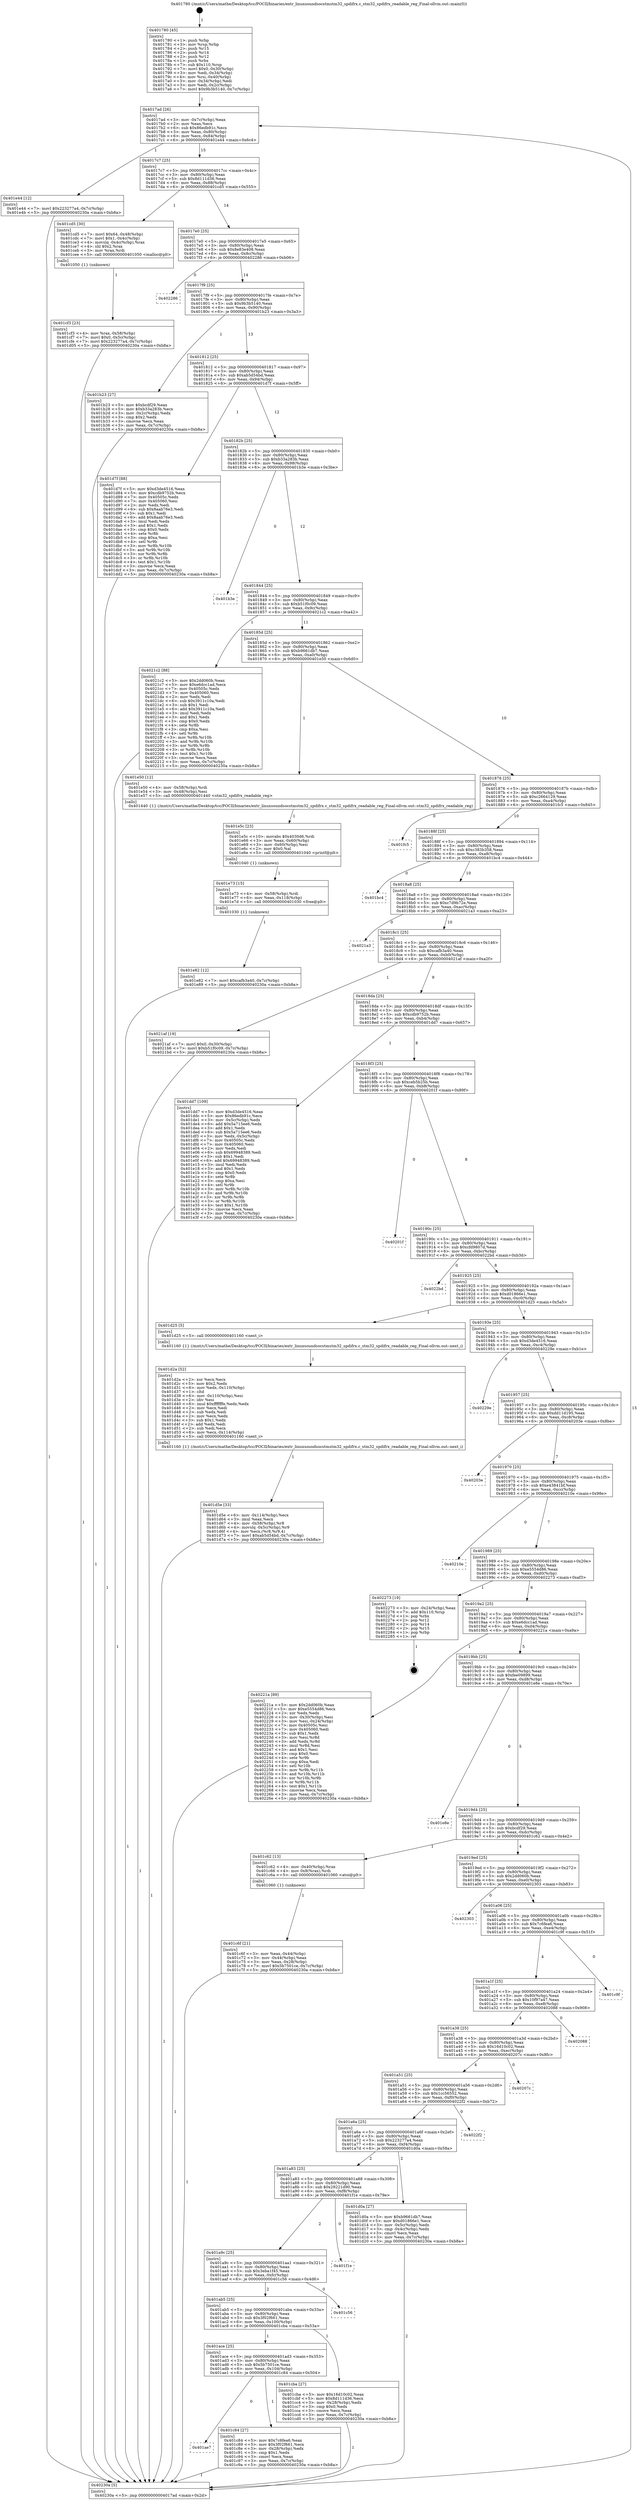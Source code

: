 digraph "0x401780" {
  label = "0x401780 (/mnt/c/Users/mathe/Desktop/tcc/POCII/binaries/extr_linuxsoundsocstmstm32_spdifrx.c_stm32_spdifrx_readable_reg_Final-ollvm.out::main(0))"
  labelloc = "t"
  node[shape=record]

  Entry [label="",width=0.3,height=0.3,shape=circle,fillcolor=black,style=filled]
  "0x4017ad" [label="{
     0x4017ad [26]\l
     | [instrs]\l
     &nbsp;&nbsp;0x4017ad \<+3\>: mov -0x7c(%rbp),%eax\l
     &nbsp;&nbsp;0x4017b0 \<+2\>: mov %eax,%ecx\l
     &nbsp;&nbsp;0x4017b2 \<+6\>: sub $0x86edb91c,%ecx\l
     &nbsp;&nbsp;0x4017b8 \<+3\>: mov %eax,-0x80(%rbp)\l
     &nbsp;&nbsp;0x4017bb \<+6\>: mov %ecx,-0x84(%rbp)\l
     &nbsp;&nbsp;0x4017c1 \<+6\>: je 0000000000401e44 \<main+0x6c4\>\l
  }"]
  "0x401e44" [label="{
     0x401e44 [12]\l
     | [instrs]\l
     &nbsp;&nbsp;0x401e44 \<+7\>: movl $0x223277a4,-0x7c(%rbp)\l
     &nbsp;&nbsp;0x401e4b \<+5\>: jmp 000000000040230a \<main+0xb8a\>\l
  }"]
  "0x4017c7" [label="{
     0x4017c7 [25]\l
     | [instrs]\l
     &nbsp;&nbsp;0x4017c7 \<+5\>: jmp 00000000004017cc \<main+0x4c\>\l
     &nbsp;&nbsp;0x4017cc \<+3\>: mov -0x80(%rbp),%eax\l
     &nbsp;&nbsp;0x4017cf \<+5\>: sub $0x8d111d36,%eax\l
     &nbsp;&nbsp;0x4017d4 \<+6\>: mov %eax,-0x88(%rbp)\l
     &nbsp;&nbsp;0x4017da \<+6\>: je 0000000000401cd5 \<main+0x555\>\l
  }"]
  Exit [label="",width=0.3,height=0.3,shape=circle,fillcolor=black,style=filled,peripheries=2]
  "0x401cd5" [label="{
     0x401cd5 [30]\l
     | [instrs]\l
     &nbsp;&nbsp;0x401cd5 \<+7\>: movl $0x64,-0x48(%rbp)\l
     &nbsp;&nbsp;0x401cdc \<+7\>: movl $0x1,-0x4c(%rbp)\l
     &nbsp;&nbsp;0x401ce3 \<+4\>: movslq -0x4c(%rbp),%rax\l
     &nbsp;&nbsp;0x401ce7 \<+4\>: shl $0x2,%rax\l
     &nbsp;&nbsp;0x401ceb \<+3\>: mov %rax,%rdi\l
     &nbsp;&nbsp;0x401cee \<+5\>: call 0000000000401050 \<malloc@plt\>\l
     | [calls]\l
     &nbsp;&nbsp;0x401050 \{1\} (unknown)\l
  }"]
  "0x4017e0" [label="{
     0x4017e0 [25]\l
     | [instrs]\l
     &nbsp;&nbsp;0x4017e0 \<+5\>: jmp 00000000004017e5 \<main+0x65\>\l
     &nbsp;&nbsp;0x4017e5 \<+3\>: mov -0x80(%rbp),%eax\l
     &nbsp;&nbsp;0x4017e8 \<+5\>: sub $0x8e83e408,%eax\l
     &nbsp;&nbsp;0x4017ed \<+6\>: mov %eax,-0x8c(%rbp)\l
     &nbsp;&nbsp;0x4017f3 \<+6\>: je 0000000000402286 \<main+0xb06\>\l
  }"]
  "0x401e82" [label="{
     0x401e82 [12]\l
     | [instrs]\l
     &nbsp;&nbsp;0x401e82 \<+7\>: movl $0xcafb3a40,-0x7c(%rbp)\l
     &nbsp;&nbsp;0x401e89 \<+5\>: jmp 000000000040230a \<main+0xb8a\>\l
  }"]
  "0x402286" [label="{
     0x402286\l
  }", style=dashed]
  "0x4017f9" [label="{
     0x4017f9 [25]\l
     | [instrs]\l
     &nbsp;&nbsp;0x4017f9 \<+5\>: jmp 00000000004017fe \<main+0x7e\>\l
     &nbsp;&nbsp;0x4017fe \<+3\>: mov -0x80(%rbp),%eax\l
     &nbsp;&nbsp;0x401801 \<+5\>: sub $0x9b3b5140,%eax\l
     &nbsp;&nbsp;0x401806 \<+6\>: mov %eax,-0x90(%rbp)\l
     &nbsp;&nbsp;0x40180c \<+6\>: je 0000000000401b23 \<main+0x3a3\>\l
  }"]
  "0x401e73" [label="{
     0x401e73 [15]\l
     | [instrs]\l
     &nbsp;&nbsp;0x401e73 \<+4\>: mov -0x58(%rbp),%rdi\l
     &nbsp;&nbsp;0x401e77 \<+6\>: mov %eax,-0x118(%rbp)\l
     &nbsp;&nbsp;0x401e7d \<+5\>: call 0000000000401030 \<free@plt\>\l
     | [calls]\l
     &nbsp;&nbsp;0x401030 \{1\} (unknown)\l
  }"]
  "0x401b23" [label="{
     0x401b23 [27]\l
     | [instrs]\l
     &nbsp;&nbsp;0x401b23 \<+5\>: mov $0xbcdf29,%eax\l
     &nbsp;&nbsp;0x401b28 \<+5\>: mov $0xb33a283b,%ecx\l
     &nbsp;&nbsp;0x401b2d \<+3\>: mov -0x2c(%rbp),%edx\l
     &nbsp;&nbsp;0x401b30 \<+3\>: cmp $0x2,%edx\l
     &nbsp;&nbsp;0x401b33 \<+3\>: cmovne %ecx,%eax\l
     &nbsp;&nbsp;0x401b36 \<+3\>: mov %eax,-0x7c(%rbp)\l
     &nbsp;&nbsp;0x401b39 \<+5\>: jmp 000000000040230a \<main+0xb8a\>\l
  }"]
  "0x401812" [label="{
     0x401812 [25]\l
     | [instrs]\l
     &nbsp;&nbsp;0x401812 \<+5\>: jmp 0000000000401817 \<main+0x97\>\l
     &nbsp;&nbsp;0x401817 \<+3\>: mov -0x80(%rbp),%eax\l
     &nbsp;&nbsp;0x40181a \<+5\>: sub $0xab5d54bd,%eax\l
     &nbsp;&nbsp;0x40181f \<+6\>: mov %eax,-0x94(%rbp)\l
     &nbsp;&nbsp;0x401825 \<+6\>: je 0000000000401d7f \<main+0x5ff\>\l
  }"]
  "0x40230a" [label="{
     0x40230a [5]\l
     | [instrs]\l
     &nbsp;&nbsp;0x40230a \<+5\>: jmp 00000000004017ad \<main+0x2d\>\l
  }"]
  "0x401780" [label="{
     0x401780 [45]\l
     | [instrs]\l
     &nbsp;&nbsp;0x401780 \<+1\>: push %rbp\l
     &nbsp;&nbsp;0x401781 \<+3\>: mov %rsp,%rbp\l
     &nbsp;&nbsp;0x401784 \<+2\>: push %r15\l
     &nbsp;&nbsp;0x401786 \<+2\>: push %r14\l
     &nbsp;&nbsp;0x401788 \<+2\>: push %r12\l
     &nbsp;&nbsp;0x40178a \<+1\>: push %rbx\l
     &nbsp;&nbsp;0x40178b \<+7\>: sub $0x110,%rsp\l
     &nbsp;&nbsp;0x401792 \<+7\>: movl $0x0,-0x30(%rbp)\l
     &nbsp;&nbsp;0x401799 \<+3\>: mov %edi,-0x34(%rbp)\l
     &nbsp;&nbsp;0x40179c \<+4\>: mov %rsi,-0x40(%rbp)\l
     &nbsp;&nbsp;0x4017a0 \<+3\>: mov -0x34(%rbp),%edi\l
     &nbsp;&nbsp;0x4017a3 \<+3\>: mov %edi,-0x2c(%rbp)\l
     &nbsp;&nbsp;0x4017a6 \<+7\>: movl $0x9b3b5140,-0x7c(%rbp)\l
  }"]
  "0x401e5c" [label="{
     0x401e5c [23]\l
     | [instrs]\l
     &nbsp;&nbsp;0x401e5c \<+10\>: movabs $0x4030d6,%rdi\l
     &nbsp;&nbsp;0x401e66 \<+3\>: mov %eax,-0x60(%rbp)\l
     &nbsp;&nbsp;0x401e69 \<+3\>: mov -0x60(%rbp),%esi\l
     &nbsp;&nbsp;0x401e6c \<+2\>: mov $0x0,%al\l
     &nbsp;&nbsp;0x401e6e \<+5\>: call 0000000000401040 \<printf@plt\>\l
     | [calls]\l
     &nbsp;&nbsp;0x401040 \{1\} (unknown)\l
  }"]
  "0x401d7f" [label="{
     0x401d7f [88]\l
     | [instrs]\l
     &nbsp;&nbsp;0x401d7f \<+5\>: mov $0xd3de4516,%eax\l
     &nbsp;&nbsp;0x401d84 \<+5\>: mov $0xcdb9752b,%ecx\l
     &nbsp;&nbsp;0x401d89 \<+7\>: mov 0x40505c,%edx\l
     &nbsp;&nbsp;0x401d90 \<+7\>: mov 0x405060,%esi\l
     &nbsp;&nbsp;0x401d97 \<+2\>: mov %edx,%edi\l
     &nbsp;&nbsp;0x401d99 \<+6\>: sub $0x8aab76e3,%edi\l
     &nbsp;&nbsp;0x401d9f \<+3\>: sub $0x1,%edi\l
     &nbsp;&nbsp;0x401da2 \<+6\>: add $0x8aab76e3,%edi\l
     &nbsp;&nbsp;0x401da8 \<+3\>: imul %edi,%edx\l
     &nbsp;&nbsp;0x401dab \<+3\>: and $0x1,%edx\l
     &nbsp;&nbsp;0x401dae \<+3\>: cmp $0x0,%edx\l
     &nbsp;&nbsp;0x401db1 \<+4\>: sete %r8b\l
     &nbsp;&nbsp;0x401db5 \<+3\>: cmp $0xa,%esi\l
     &nbsp;&nbsp;0x401db8 \<+4\>: setl %r9b\l
     &nbsp;&nbsp;0x401dbc \<+3\>: mov %r8b,%r10b\l
     &nbsp;&nbsp;0x401dbf \<+3\>: and %r9b,%r10b\l
     &nbsp;&nbsp;0x401dc2 \<+3\>: xor %r9b,%r8b\l
     &nbsp;&nbsp;0x401dc5 \<+3\>: or %r8b,%r10b\l
     &nbsp;&nbsp;0x401dc8 \<+4\>: test $0x1,%r10b\l
     &nbsp;&nbsp;0x401dcc \<+3\>: cmovne %ecx,%eax\l
     &nbsp;&nbsp;0x401dcf \<+3\>: mov %eax,-0x7c(%rbp)\l
     &nbsp;&nbsp;0x401dd2 \<+5\>: jmp 000000000040230a \<main+0xb8a\>\l
  }"]
  "0x40182b" [label="{
     0x40182b [25]\l
     | [instrs]\l
     &nbsp;&nbsp;0x40182b \<+5\>: jmp 0000000000401830 \<main+0xb0\>\l
     &nbsp;&nbsp;0x401830 \<+3\>: mov -0x80(%rbp),%eax\l
     &nbsp;&nbsp;0x401833 \<+5\>: sub $0xb33a283b,%eax\l
     &nbsp;&nbsp;0x401838 \<+6\>: mov %eax,-0x98(%rbp)\l
     &nbsp;&nbsp;0x40183e \<+6\>: je 0000000000401b3e \<main+0x3be\>\l
  }"]
  "0x401d5e" [label="{
     0x401d5e [33]\l
     | [instrs]\l
     &nbsp;&nbsp;0x401d5e \<+6\>: mov -0x114(%rbp),%ecx\l
     &nbsp;&nbsp;0x401d64 \<+3\>: imul %eax,%ecx\l
     &nbsp;&nbsp;0x401d67 \<+4\>: mov -0x58(%rbp),%r8\l
     &nbsp;&nbsp;0x401d6b \<+4\>: movslq -0x5c(%rbp),%r9\l
     &nbsp;&nbsp;0x401d6f \<+4\>: mov %ecx,(%r8,%r9,4)\l
     &nbsp;&nbsp;0x401d73 \<+7\>: movl $0xab5d54bd,-0x7c(%rbp)\l
     &nbsp;&nbsp;0x401d7a \<+5\>: jmp 000000000040230a \<main+0xb8a\>\l
  }"]
  "0x401b3e" [label="{
     0x401b3e\l
  }", style=dashed]
  "0x401844" [label="{
     0x401844 [25]\l
     | [instrs]\l
     &nbsp;&nbsp;0x401844 \<+5\>: jmp 0000000000401849 \<main+0xc9\>\l
     &nbsp;&nbsp;0x401849 \<+3\>: mov -0x80(%rbp),%eax\l
     &nbsp;&nbsp;0x40184c \<+5\>: sub $0xb51f0c09,%eax\l
     &nbsp;&nbsp;0x401851 \<+6\>: mov %eax,-0x9c(%rbp)\l
     &nbsp;&nbsp;0x401857 \<+6\>: je 00000000004021c2 \<main+0xa42\>\l
  }"]
  "0x401d2a" [label="{
     0x401d2a [52]\l
     | [instrs]\l
     &nbsp;&nbsp;0x401d2a \<+2\>: xor %ecx,%ecx\l
     &nbsp;&nbsp;0x401d2c \<+5\>: mov $0x2,%edx\l
     &nbsp;&nbsp;0x401d31 \<+6\>: mov %edx,-0x110(%rbp)\l
     &nbsp;&nbsp;0x401d37 \<+1\>: cltd\l
     &nbsp;&nbsp;0x401d38 \<+6\>: mov -0x110(%rbp),%esi\l
     &nbsp;&nbsp;0x401d3e \<+2\>: idiv %esi\l
     &nbsp;&nbsp;0x401d40 \<+6\>: imul $0xfffffffe,%edx,%edx\l
     &nbsp;&nbsp;0x401d46 \<+2\>: mov %ecx,%edi\l
     &nbsp;&nbsp;0x401d48 \<+2\>: sub %edx,%edi\l
     &nbsp;&nbsp;0x401d4a \<+2\>: mov %ecx,%edx\l
     &nbsp;&nbsp;0x401d4c \<+3\>: sub $0x1,%edx\l
     &nbsp;&nbsp;0x401d4f \<+2\>: add %edx,%edi\l
     &nbsp;&nbsp;0x401d51 \<+2\>: sub %edi,%ecx\l
     &nbsp;&nbsp;0x401d53 \<+6\>: mov %ecx,-0x114(%rbp)\l
     &nbsp;&nbsp;0x401d59 \<+5\>: call 0000000000401160 \<next_i\>\l
     | [calls]\l
     &nbsp;&nbsp;0x401160 \{1\} (/mnt/c/Users/mathe/Desktop/tcc/POCII/binaries/extr_linuxsoundsocstmstm32_spdifrx.c_stm32_spdifrx_readable_reg_Final-ollvm.out::next_i)\l
  }"]
  "0x4021c2" [label="{
     0x4021c2 [88]\l
     | [instrs]\l
     &nbsp;&nbsp;0x4021c2 \<+5\>: mov $0x2dd060b,%eax\l
     &nbsp;&nbsp;0x4021c7 \<+5\>: mov $0xe6dcc1ad,%ecx\l
     &nbsp;&nbsp;0x4021cc \<+7\>: mov 0x40505c,%edx\l
     &nbsp;&nbsp;0x4021d3 \<+7\>: mov 0x405060,%esi\l
     &nbsp;&nbsp;0x4021da \<+2\>: mov %edx,%edi\l
     &nbsp;&nbsp;0x4021dc \<+6\>: sub $0x3911c10a,%edi\l
     &nbsp;&nbsp;0x4021e2 \<+3\>: sub $0x1,%edi\l
     &nbsp;&nbsp;0x4021e5 \<+6\>: add $0x3911c10a,%edi\l
     &nbsp;&nbsp;0x4021eb \<+3\>: imul %edi,%edx\l
     &nbsp;&nbsp;0x4021ee \<+3\>: and $0x1,%edx\l
     &nbsp;&nbsp;0x4021f1 \<+3\>: cmp $0x0,%edx\l
     &nbsp;&nbsp;0x4021f4 \<+4\>: sete %r8b\l
     &nbsp;&nbsp;0x4021f8 \<+3\>: cmp $0xa,%esi\l
     &nbsp;&nbsp;0x4021fb \<+4\>: setl %r9b\l
     &nbsp;&nbsp;0x4021ff \<+3\>: mov %r8b,%r10b\l
     &nbsp;&nbsp;0x402202 \<+3\>: and %r9b,%r10b\l
     &nbsp;&nbsp;0x402205 \<+3\>: xor %r9b,%r8b\l
     &nbsp;&nbsp;0x402208 \<+3\>: or %r8b,%r10b\l
     &nbsp;&nbsp;0x40220b \<+4\>: test $0x1,%r10b\l
     &nbsp;&nbsp;0x40220f \<+3\>: cmovne %ecx,%eax\l
     &nbsp;&nbsp;0x402212 \<+3\>: mov %eax,-0x7c(%rbp)\l
     &nbsp;&nbsp;0x402215 \<+5\>: jmp 000000000040230a \<main+0xb8a\>\l
  }"]
  "0x40185d" [label="{
     0x40185d [25]\l
     | [instrs]\l
     &nbsp;&nbsp;0x40185d \<+5\>: jmp 0000000000401862 \<main+0xe2\>\l
     &nbsp;&nbsp;0x401862 \<+3\>: mov -0x80(%rbp),%eax\l
     &nbsp;&nbsp;0x401865 \<+5\>: sub $0xb9661db7,%eax\l
     &nbsp;&nbsp;0x40186a \<+6\>: mov %eax,-0xa0(%rbp)\l
     &nbsp;&nbsp;0x401870 \<+6\>: je 0000000000401e50 \<main+0x6d0\>\l
  }"]
  "0x401cf3" [label="{
     0x401cf3 [23]\l
     | [instrs]\l
     &nbsp;&nbsp;0x401cf3 \<+4\>: mov %rax,-0x58(%rbp)\l
     &nbsp;&nbsp;0x401cf7 \<+7\>: movl $0x0,-0x5c(%rbp)\l
     &nbsp;&nbsp;0x401cfe \<+7\>: movl $0x223277a4,-0x7c(%rbp)\l
     &nbsp;&nbsp;0x401d05 \<+5\>: jmp 000000000040230a \<main+0xb8a\>\l
  }"]
  "0x401e50" [label="{
     0x401e50 [12]\l
     | [instrs]\l
     &nbsp;&nbsp;0x401e50 \<+4\>: mov -0x58(%rbp),%rdi\l
     &nbsp;&nbsp;0x401e54 \<+3\>: mov -0x48(%rbp),%esi\l
     &nbsp;&nbsp;0x401e57 \<+5\>: call 0000000000401440 \<stm32_spdifrx_readable_reg\>\l
     | [calls]\l
     &nbsp;&nbsp;0x401440 \{1\} (/mnt/c/Users/mathe/Desktop/tcc/POCII/binaries/extr_linuxsoundsocstmstm32_spdifrx.c_stm32_spdifrx_readable_reg_Final-ollvm.out::stm32_spdifrx_readable_reg)\l
  }"]
  "0x401876" [label="{
     0x401876 [25]\l
     | [instrs]\l
     &nbsp;&nbsp;0x401876 \<+5\>: jmp 000000000040187b \<main+0xfb\>\l
     &nbsp;&nbsp;0x40187b \<+3\>: mov -0x80(%rbp),%eax\l
     &nbsp;&nbsp;0x40187e \<+5\>: sub $0xc2664129,%eax\l
     &nbsp;&nbsp;0x401883 \<+6\>: mov %eax,-0xa4(%rbp)\l
     &nbsp;&nbsp;0x401889 \<+6\>: je 0000000000401fc5 \<main+0x845\>\l
  }"]
  "0x401ae7" [label="{
     0x401ae7\l
  }", style=dashed]
  "0x401fc5" [label="{
     0x401fc5\l
  }", style=dashed]
  "0x40188f" [label="{
     0x40188f [25]\l
     | [instrs]\l
     &nbsp;&nbsp;0x40188f \<+5\>: jmp 0000000000401894 \<main+0x114\>\l
     &nbsp;&nbsp;0x401894 \<+3\>: mov -0x80(%rbp),%eax\l
     &nbsp;&nbsp;0x401897 \<+5\>: sub $0xc383b358,%eax\l
     &nbsp;&nbsp;0x40189c \<+6\>: mov %eax,-0xa8(%rbp)\l
     &nbsp;&nbsp;0x4018a2 \<+6\>: je 0000000000401bc4 \<main+0x444\>\l
  }"]
  "0x401c84" [label="{
     0x401c84 [27]\l
     | [instrs]\l
     &nbsp;&nbsp;0x401c84 \<+5\>: mov $0x7c6fea6,%eax\l
     &nbsp;&nbsp;0x401c89 \<+5\>: mov $0x3f02f661,%ecx\l
     &nbsp;&nbsp;0x401c8e \<+3\>: mov -0x28(%rbp),%edx\l
     &nbsp;&nbsp;0x401c91 \<+3\>: cmp $0x1,%edx\l
     &nbsp;&nbsp;0x401c94 \<+3\>: cmovl %ecx,%eax\l
     &nbsp;&nbsp;0x401c97 \<+3\>: mov %eax,-0x7c(%rbp)\l
     &nbsp;&nbsp;0x401c9a \<+5\>: jmp 000000000040230a \<main+0xb8a\>\l
  }"]
  "0x401bc4" [label="{
     0x401bc4\l
  }", style=dashed]
  "0x4018a8" [label="{
     0x4018a8 [25]\l
     | [instrs]\l
     &nbsp;&nbsp;0x4018a8 \<+5\>: jmp 00000000004018ad \<main+0x12d\>\l
     &nbsp;&nbsp;0x4018ad \<+3\>: mov -0x80(%rbp),%eax\l
     &nbsp;&nbsp;0x4018b0 \<+5\>: sub $0xc7d9b72e,%eax\l
     &nbsp;&nbsp;0x4018b5 \<+6\>: mov %eax,-0xac(%rbp)\l
     &nbsp;&nbsp;0x4018bb \<+6\>: je 00000000004021a3 \<main+0xa23\>\l
  }"]
  "0x401ace" [label="{
     0x401ace [25]\l
     | [instrs]\l
     &nbsp;&nbsp;0x401ace \<+5\>: jmp 0000000000401ad3 \<main+0x353\>\l
     &nbsp;&nbsp;0x401ad3 \<+3\>: mov -0x80(%rbp),%eax\l
     &nbsp;&nbsp;0x401ad6 \<+5\>: sub $0x5b7501ce,%eax\l
     &nbsp;&nbsp;0x401adb \<+6\>: mov %eax,-0x104(%rbp)\l
     &nbsp;&nbsp;0x401ae1 \<+6\>: je 0000000000401c84 \<main+0x504\>\l
  }"]
  "0x4021a3" [label="{
     0x4021a3\l
  }", style=dashed]
  "0x4018c1" [label="{
     0x4018c1 [25]\l
     | [instrs]\l
     &nbsp;&nbsp;0x4018c1 \<+5\>: jmp 00000000004018c6 \<main+0x146\>\l
     &nbsp;&nbsp;0x4018c6 \<+3\>: mov -0x80(%rbp),%eax\l
     &nbsp;&nbsp;0x4018c9 \<+5\>: sub $0xcafb3a40,%eax\l
     &nbsp;&nbsp;0x4018ce \<+6\>: mov %eax,-0xb0(%rbp)\l
     &nbsp;&nbsp;0x4018d4 \<+6\>: je 00000000004021af \<main+0xa2f\>\l
  }"]
  "0x401cba" [label="{
     0x401cba [27]\l
     | [instrs]\l
     &nbsp;&nbsp;0x401cba \<+5\>: mov $0x16d10c02,%eax\l
     &nbsp;&nbsp;0x401cbf \<+5\>: mov $0x8d111d36,%ecx\l
     &nbsp;&nbsp;0x401cc4 \<+3\>: mov -0x28(%rbp),%edx\l
     &nbsp;&nbsp;0x401cc7 \<+3\>: cmp $0x0,%edx\l
     &nbsp;&nbsp;0x401cca \<+3\>: cmove %ecx,%eax\l
     &nbsp;&nbsp;0x401ccd \<+3\>: mov %eax,-0x7c(%rbp)\l
     &nbsp;&nbsp;0x401cd0 \<+5\>: jmp 000000000040230a \<main+0xb8a\>\l
  }"]
  "0x4021af" [label="{
     0x4021af [19]\l
     | [instrs]\l
     &nbsp;&nbsp;0x4021af \<+7\>: movl $0x0,-0x30(%rbp)\l
     &nbsp;&nbsp;0x4021b6 \<+7\>: movl $0xb51f0c09,-0x7c(%rbp)\l
     &nbsp;&nbsp;0x4021bd \<+5\>: jmp 000000000040230a \<main+0xb8a\>\l
  }"]
  "0x4018da" [label="{
     0x4018da [25]\l
     | [instrs]\l
     &nbsp;&nbsp;0x4018da \<+5\>: jmp 00000000004018df \<main+0x15f\>\l
     &nbsp;&nbsp;0x4018df \<+3\>: mov -0x80(%rbp),%eax\l
     &nbsp;&nbsp;0x4018e2 \<+5\>: sub $0xcdb9752b,%eax\l
     &nbsp;&nbsp;0x4018e7 \<+6\>: mov %eax,-0xb4(%rbp)\l
     &nbsp;&nbsp;0x4018ed \<+6\>: je 0000000000401dd7 \<main+0x657\>\l
  }"]
  "0x401ab5" [label="{
     0x401ab5 [25]\l
     | [instrs]\l
     &nbsp;&nbsp;0x401ab5 \<+5\>: jmp 0000000000401aba \<main+0x33a\>\l
     &nbsp;&nbsp;0x401aba \<+3\>: mov -0x80(%rbp),%eax\l
     &nbsp;&nbsp;0x401abd \<+5\>: sub $0x3f02f661,%eax\l
     &nbsp;&nbsp;0x401ac2 \<+6\>: mov %eax,-0x100(%rbp)\l
     &nbsp;&nbsp;0x401ac8 \<+6\>: je 0000000000401cba \<main+0x53a\>\l
  }"]
  "0x401dd7" [label="{
     0x401dd7 [109]\l
     | [instrs]\l
     &nbsp;&nbsp;0x401dd7 \<+5\>: mov $0xd3de4516,%eax\l
     &nbsp;&nbsp;0x401ddc \<+5\>: mov $0x86edb91c,%ecx\l
     &nbsp;&nbsp;0x401de1 \<+3\>: mov -0x5c(%rbp),%edx\l
     &nbsp;&nbsp;0x401de4 \<+6\>: add $0x5a715ee6,%edx\l
     &nbsp;&nbsp;0x401dea \<+3\>: add $0x1,%edx\l
     &nbsp;&nbsp;0x401ded \<+6\>: sub $0x5a715ee6,%edx\l
     &nbsp;&nbsp;0x401df3 \<+3\>: mov %edx,-0x5c(%rbp)\l
     &nbsp;&nbsp;0x401df6 \<+7\>: mov 0x40505c,%edx\l
     &nbsp;&nbsp;0x401dfd \<+7\>: mov 0x405060,%esi\l
     &nbsp;&nbsp;0x401e04 \<+2\>: mov %edx,%edi\l
     &nbsp;&nbsp;0x401e06 \<+6\>: sub $0x69948389,%edi\l
     &nbsp;&nbsp;0x401e0c \<+3\>: sub $0x1,%edi\l
     &nbsp;&nbsp;0x401e0f \<+6\>: add $0x69948389,%edi\l
     &nbsp;&nbsp;0x401e15 \<+3\>: imul %edi,%edx\l
     &nbsp;&nbsp;0x401e18 \<+3\>: and $0x1,%edx\l
     &nbsp;&nbsp;0x401e1b \<+3\>: cmp $0x0,%edx\l
     &nbsp;&nbsp;0x401e1e \<+4\>: sete %r8b\l
     &nbsp;&nbsp;0x401e22 \<+3\>: cmp $0xa,%esi\l
     &nbsp;&nbsp;0x401e25 \<+4\>: setl %r9b\l
     &nbsp;&nbsp;0x401e29 \<+3\>: mov %r8b,%r10b\l
     &nbsp;&nbsp;0x401e2c \<+3\>: and %r9b,%r10b\l
     &nbsp;&nbsp;0x401e2f \<+3\>: xor %r9b,%r8b\l
     &nbsp;&nbsp;0x401e32 \<+3\>: or %r8b,%r10b\l
     &nbsp;&nbsp;0x401e35 \<+4\>: test $0x1,%r10b\l
     &nbsp;&nbsp;0x401e39 \<+3\>: cmovne %ecx,%eax\l
     &nbsp;&nbsp;0x401e3c \<+3\>: mov %eax,-0x7c(%rbp)\l
     &nbsp;&nbsp;0x401e3f \<+5\>: jmp 000000000040230a \<main+0xb8a\>\l
  }"]
  "0x4018f3" [label="{
     0x4018f3 [25]\l
     | [instrs]\l
     &nbsp;&nbsp;0x4018f3 \<+5\>: jmp 00000000004018f8 \<main+0x178\>\l
     &nbsp;&nbsp;0x4018f8 \<+3\>: mov -0x80(%rbp),%eax\l
     &nbsp;&nbsp;0x4018fb \<+5\>: sub $0xceb5b25b,%eax\l
     &nbsp;&nbsp;0x401900 \<+6\>: mov %eax,-0xb8(%rbp)\l
     &nbsp;&nbsp;0x401906 \<+6\>: je 000000000040201f \<main+0x89f\>\l
  }"]
  "0x401c56" [label="{
     0x401c56\l
  }", style=dashed]
  "0x40201f" [label="{
     0x40201f\l
  }", style=dashed]
  "0x40190c" [label="{
     0x40190c [25]\l
     | [instrs]\l
     &nbsp;&nbsp;0x40190c \<+5\>: jmp 0000000000401911 \<main+0x191\>\l
     &nbsp;&nbsp;0x401911 \<+3\>: mov -0x80(%rbp),%eax\l
     &nbsp;&nbsp;0x401914 \<+5\>: sub $0xcfd9807d,%eax\l
     &nbsp;&nbsp;0x401919 \<+6\>: mov %eax,-0xbc(%rbp)\l
     &nbsp;&nbsp;0x40191f \<+6\>: je 00000000004022bd \<main+0xb3d\>\l
  }"]
  "0x401a9c" [label="{
     0x401a9c [25]\l
     | [instrs]\l
     &nbsp;&nbsp;0x401a9c \<+5\>: jmp 0000000000401aa1 \<main+0x321\>\l
     &nbsp;&nbsp;0x401aa1 \<+3\>: mov -0x80(%rbp),%eax\l
     &nbsp;&nbsp;0x401aa4 \<+5\>: sub $0x3eba1f45,%eax\l
     &nbsp;&nbsp;0x401aa9 \<+6\>: mov %eax,-0xfc(%rbp)\l
     &nbsp;&nbsp;0x401aaf \<+6\>: je 0000000000401c56 \<main+0x4d6\>\l
  }"]
  "0x4022bd" [label="{
     0x4022bd\l
  }", style=dashed]
  "0x401925" [label="{
     0x401925 [25]\l
     | [instrs]\l
     &nbsp;&nbsp;0x401925 \<+5\>: jmp 000000000040192a \<main+0x1aa\>\l
     &nbsp;&nbsp;0x40192a \<+3\>: mov -0x80(%rbp),%eax\l
     &nbsp;&nbsp;0x40192d \<+5\>: sub $0xd01866e1,%eax\l
     &nbsp;&nbsp;0x401932 \<+6\>: mov %eax,-0xc0(%rbp)\l
     &nbsp;&nbsp;0x401938 \<+6\>: je 0000000000401d25 \<main+0x5a5\>\l
  }"]
  "0x401f1e" [label="{
     0x401f1e\l
  }", style=dashed]
  "0x401d25" [label="{
     0x401d25 [5]\l
     | [instrs]\l
     &nbsp;&nbsp;0x401d25 \<+5\>: call 0000000000401160 \<next_i\>\l
     | [calls]\l
     &nbsp;&nbsp;0x401160 \{1\} (/mnt/c/Users/mathe/Desktop/tcc/POCII/binaries/extr_linuxsoundsocstmstm32_spdifrx.c_stm32_spdifrx_readable_reg_Final-ollvm.out::next_i)\l
  }"]
  "0x40193e" [label="{
     0x40193e [25]\l
     | [instrs]\l
     &nbsp;&nbsp;0x40193e \<+5\>: jmp 0000000000401943 \<main+0x1c3\>\l
     &nbsp;&nbsp;0x401943 \<+3\>: mov -0x80(%rbp),%eax\l
     &nbsp;&nbsp;0x401946 \<+5\>: sub $0xd3de4516,%eax\l
     &nbsp;&nbsp;0x40194b \<+6\>: mov %eax,-0xc4(%rbp)\l
     &nbsp;&nbsp;0x401951 \<+6\>: je 000000000040229e \<main+0xb1e\>\l
  }"]
  "0x401a83" [label="{
     0x401a83 [25]\l
     | [instrs]\l
     &nbsp;&nbsp;0x401a83 \<+5\>: jmp 0000000000401a88 \<main+0x308\>\l
     &nbsp;&nbsp;0x401a88 \<+3\>: mov -0x80(%rbp),%eax\l
     &nbsp;&nbsp;0x401a8b \<+5\>: sub $0x29221d90,%eax\l
     &nbsp;&nbsp;0x401a90 \<+6\>: mov %eax,-0xf8(%rbp)\l
     &nbsp;&nbsp;0x401a96 \<+6\>: je 0000000000401f1e \<main+0x79e\>\l
  }"]
  "0x40229e" [label="{
     0x40229e\l
  }", style=dashed]
  "0x401957" [label="{
     0x401957 [25]\l
     | [instrs]\l
     &nbsp;&nbsp;0x401957 \<+5\>: jmp 000000000040195c \<main+0x1dc\>\l
     &nbsp;&nbsp;0x40195c \<+3\>: mov -0x80(%rbp),%eax\l
     &nbsp;&nbsp;0x40195f \<+5\>: sub $0xdd11d195,%eax\l
     &nbsp;&nbsp;0x401964 \<+6\>: mov %eax,-0xc8(%rbp)\l
     &nbsp;&nbsp;0x40196a \<+6\>: je 000000000040203e \<main+0x8be\>\l
  }"]
  "0x401d0a" [label="{
     0x401d0a [27]\l
     | [instrs]\l
     &nbsp;&nbsp;0x401d0a \<+5\>: mov $0xb9661db7,%eax\l
     &nbsp;&nbsp;0x401d0f \<+5\>: mov $0xd01866e1,%ecx\l
     &nbsp;&nbsp;0x401d14 \<+3\>: mov -0x5c(%rbp),%edx\l
     &nbsp;&nbsp;0x401d17 \<+3\>: cmp -0x4c(%rbp),%edx\l
     &nbsp;&nbsp;0x401d1a \<+3\>: cmovl %ecx,%eax\l
     &nbsp;&nbsp;0x401d1d \<+3\>: mov %eax,-0x7c(%rbp)\l
     &nbsp;&nbsp;0x401d20 \<+5\>: jmp 000000000040230a \<main+0xb8a\>\l
  }"]
  "0x40203e" [label="{
     0x40203e\l
  }", style=dashed]
  "0x401970" [label="{
     0x401970 [25]\l
     | [instrs]\l
     &nbsp;&nbsp;0x401970 \<+5\>: jmp 0000000000401975 \<main+0x1f5\>\l
     &nbsp;&nbsp;0x401975 \<+3\>: mov -0x80(%rbp),%eax\l
     &nbsp;&nbsp;0x401978 \<+5\>: sub $0xe43841bf,%eax\l
     &nbsp;&nbsp;0x40197d \<+6\>: mov %eax,-0xcc(%rbp)\l
     &nbsp;&nbsp;0x401983 \<+6\>: je 000000000040210e \<main+0x98e\>\l
  }"]
  "0x401a6a" [label="{
     0x401a6a [25]\l
     | [instrs]\l
     &nbsp;&nbsp;0x401a6a \<+5\>: jmp 0000000000401a6f \<main+0x2ef\>\l
     &nbsp;&nbsp;0x401a6f \<+3\>: mov -0x80(%rbp),%eax\l
     &nbsp;&nbsp;0x401a72 \<+5\>: sub $0x223277a4,%eax\l
     &nbsp;&nbsp;0x401a77 \<+6\>: mov %eax,-0xf4(%rbp)\l
     &nbsp;&nbsp;0x401a7d \<+6\>: je 0000000000401d0a \<main+0x58a\>\l
  }"]
  "0x40210e" [label="{
     0x40210e\l
  }", style=dashed]
  "0x401989" [label="{
     0x401989 [25]\l
     | [instrs]\l
     &nbsp;&nbsp;0x401989 \<+5\>: jmp 000000000040198e \<main+0x20e\>\l
     &nbsp;&nbsp;0x40198e \<+3\>: mov -0x80(%rbp),%eax\l
     &nbsp;&nbsp;0x401991 \<+5\>: sub $0xe5554d86,%eax\l
     &nbsp;&nbsp;0x401996 \<+6\>: mov %eax,-0xd0(%rbp)\l
     &nbsp;&nbsp;0x40199c \<+6\>: je 0000000000402273 \<main+0xaf3\>\l
  }"]
  "0x4022f2" [label="{
     0x4022f2\l
  }", style=dashed]
  "0x402273" [label="{
     0x402273 [19]\l
     | [instrs]\l
     &nbsp;&nbsp;0x402273 \<+3\>: mov -0x24(%rbp),%eax\l
     &nbsp;&nbsp;0x402276 \<+7\>: add $0x110,%rsp\l
     &nbsp;&nbsp;0x40227d \<+1\>: pop %rbx\l
     &nbsp;&nbsp;0x40227e \<+2\>: pop %r12\l
     &nbsp;&nbsp;0x402280 \<+2\>: pop %r14\l
     &nbsp;&nbsp;0x402282 \<+2\>: pop %r15\l
     &nbsp;&nbsp;0x402284 \<+1\>: pop %rbp\l
     &nbsp;&nbsp;0x402285 \<+1\>: ret\l
  }"]
  "0x4019a2" [label="{
     0x4019a2 [25]\l
     | [instrs]\l
     &nbsp;&nbsp;0x4019a2 \<+5\>: jmp 00000000004019a7 \<main+0x227\>\l
     &nbsp;&nbsp;0x4019a7 \<+3\>: mov -0x80(%rbp),%eax\l
     &nbsp;&nbsp;0x4019aa \<+5\>: sub $0xe6dcc1ad,%eax\l
     &nbsp;&nbsp;0x4019af \<+6\>: mov %eax,-0xd4(%rbp)\l
     &nbsp;&nbsp;0x4019b5 \<+6\>: je 000000000040221a \<main+0xa9a\>\l
  }"]
  "0x401a51" [label="{
     0x401a51 [25]\l
     | [instrs]\l
     &nbsp;&nbsp;0x401a51 \<+5\>: jmp 0000000000401a56 \<main+0x2d6\>\l
     &nbsp;&nbsp;0x401a56 \<+3\>: mov -0x80(%rbp),%eax\l
     &nbsp;&nbsp;0x401a59 \<+5\>: sub $0x1cc56552,%eax\l
     &nbsp;&nbsp;0x401a5e \<+6\>: mov %eax,-0xf0(%rbp)\l
     &nbsp;&nbsp;0x401a64 \<+6\>: je 00000000004022f2 \<main+0xb72\>\l
  }"]
  "0x40221a" [label="{
     0x40221a [89]\l
     | [instrs]\l
     &nbsp;&nbsp;0x40221a \<+5\>: mov $0x2dd060b,%eax\l
     &nbsp;&nbsp;0x40221f \<+5\>: mov $0xe5554d86,%ecx\l
     &nbsp;&nbsp;0x402224 \<+2\>: xor %edx,%edx\l
     &nbsp;&nbsp;0x402226 \<+3\>: mov -0x30(%rbp),%esi\l
     &nbsp;&nbsp;0x402229 \<+3\>: mov %esi,-0x24(%rbp)\l
     &nbsp;&nbsp;0x40222c \<+7\>: mov 0x40505c,%esi\l
     &nbsp;&nbsp;0x402233 \<+7\>: mov 0x405060,%edi\l
     &nbsp;&nbsp;0x40223a \<+3\>: sub $0x1,%edx\l
     &nbsp;&nbsp;0x40223d \<+3\>: mov %esi,%r8d\l
     &nbsp;&nbsp;0x402240 \<+3\>: add %edx,%r8d\l
     &nbsp;&nbsp;0x402243 \<+4\>: imul %r8d,%esi\l
     &nbsp;&nbsp;0x402247 \<+3\>: and $0x1,%esi\l
     &nbsp;&nbsp;0x40224a \<+3\>: cmp $0x0,%esi\l
     &nbsp;&nbsp;0x40224d \<+4\>: sete %r9b\l
     &nbsp;&nbsp;0x402251 \<+3\>: cmp $0xa,%edi\l
     &nbsp;&nbsp;0x402254 \<+4\>: setl %r10b\l
     &nbsp;&nbsp;0x402258 \<+3\>: mov %r9b,%r11b\l
     &nbsp;&nbsp;0x40225b \<+3\>: and %r10b,%r11b\l
     &nbsp;&nbsp;0x40225e \<+3\>: xor %r10b,%r9b\l
     &nbsp;&nbsp;0x402261 \<+3\>: or %r9b,%r11b\l
     &nbsp;&nbsp;0x402264 \<+4\>: test $0x1,%r11b\l
     &nbsp;&nbsp;0x402268 \<+3\>: cmovne %ecx,%eax\l
     &nbsp;&nbsp;0x40226b \<+3\>: mov %eax,-0x7c(%rbp)\l
     &nbsp;&nbsp;0x40226e \<+5\>: jmp 000000000040230a \<main+0xb8a\>\l
  }"]
  "0x4019bb" [label="{
     0x4019bb [25]\l
     | [instrs]\l
     &nbsp;&nbsp;0x4019bb \<+5\>: jmp 00000000004019c0 \<main+0x240\>\l
     &nbsp;&nbsp;0x4019c0 \<+3\>: mov -0x80(%rbp),%eax\l
     &nbsp;&nbsp;0x4019c3 \<+5\>: sub $0xfee09899,%eax\l
     &nbsp;&nbsp;0x4019c8 \<+6\>: mov %eax,-0xd8(%rbp)\l
     &nbsp;&nbsp;0x4019ce \<+6\>: je 0000000000401e8e \<main+0x70e\>\l
  }"]
  "0x40207c" [label="{
     0x40207c\l
  }", style=dashed]
  "0x401e8e" [label="{
     0x401e8e\l
  }", style=dashed]
  "0x4019d4" [label="{
     0x4019d4 [25]\l
     | [instrs]\l
     &nbsp;&nbsp;0x4019d4 \<+5\>: jmp 00000000004019d9 \<main+0x259\>\l
     &nbsp;&nbsp;0x4019d9 \<+3\>: mov -0x80(%rbp),%eax\l
     &nbsp;&nbsp;0x4019dc \<+5\>: sub $0xbcdf29,%eax\l
     &nbsp;&nbsp;0x4019e1 \<+6\>: mov %eax,-0xdc(%rbp)\l
     &nbsp;&nbsp;0x4019e7 \<+6\>: je 0000000000401c62 \<main+0x4e2\>\l
  }"]
  "0x401a38" [label="{
     0x401a38 [25]\l
     | [instrs]\l
     &nbsp;&nbsp;0x401a38 \<+5\>: jmp 0000000000401a3d \<main+0x2bd\>\l
     &nbsp;&nbsp;0x401a3d \<+3\>: mov -0x80(%rbp),%eax\l
     &nbsp;&nbsp;0x401a40 \<+5\>: sub $0x16d10c02,%eax\l
     &nbsp;&nbsp;0x401a45 \<+6\>: mov %eax,-0xec(%rbp)\l
     &nbsp;&nbsp;0x401a4b \<+6\>: je 000000000040207c \<main+0x8fc\>\l
  }"]
  "0x401c62" [label="{
     0x401c62 [13]\l
     | [instrs]\l
     &nbsp;&nbsp;0x401c62 \<+4\>: mov -0x40(%rbp),%rax\l
     &nbsp;&nbsp;0x401c66 \<+4\>: mov 0x8(%rax),%rdi\l
     &nbsp;&nbsp;0x401c6a \<+5\>: call 0000000000401060 \<atoi@plt\>\l
     | [calls]\l
     &nbsp;&nbsp;0x401060 \{1\} (unknown)\l
  }"]
  "0x4019ed" [label="{
     0x4019ed [25]\l
     | [instrs]\l
     &nbsp;&nbsp;0x4019ed \<+5\>: jmp 00000000004019f2 \<main+0x272\>\l
     &nbsp;&nbsp;0x4019f2 \<+3\>: mov -0x80(%rbp),%eax\l
     &nbsp;&nbsp;0x4019f5 \<+5\>: sub $0x2dd060b,%eax\l
     &nbsp;&nbsp;0x4019fa \<+6\>: mov %eax,-0xe0(%rbp)\l
     &nbsp;&nbsp;0x401a00 \<+6\>: je 0000000000402303 \<main+0xb83\>\l
  }"]
  "0x401c6f" [label="{
     0x401c6f [21]\l
     | [instrs]\l
     &nbsp;&nbsp;0x401c6f \<+3\>: mov %eax,-0x44(%rbp)\l
     &nbsp;&nbsp;0x401c72 \<+3\>: mov -0x44(%rbp),%eax\l
     &nbsp;&nbsp;0x401c75 \<+3\>: mov %eax,-0x28(%rbp)\l
     &nbsp;&nbsp;0x401c78 \<+7\>: movl $0x5b7501ce,-0x7c(%rbp)\l
     &nbsp;&nbsp;0x401c7f \<+5\>: jmp 000000000040230a \<main+0xb8a\>\l
  }"]
  "0x402088" [label="{
     0x402088\l
  }", style=dashed]
  "0x402303" [label="{
     0x402303\l
  }", style=dashed]
  "0x401a06" [label="{
     0x401a06 [25]\l
     | [instrs]\l
     &nbsp;&nbsp;0x401a06 \<+5\>: jmp 0000000000401a0b \<main+0x28b\>\l
     &nbsp;&nbsp;0x401a0b \<+3\>: mov -0x80(%rbp),%eax\l
     &nbsp;&nbsp;0x401a0e \<+5\>: sub $0x7c6fea6,%eax\l
     &nbsp;&nbsp;0x401a13 \<+6\>: mov %eax,-0xe4(%rbp)\l
     &nbsp;&nbsp;0x401a19 \<+6\>: je 0000000000401c9f \<main+0x51f\>\l
  }"]
  "0x401a1f" [label="{
     0x401a1f [25]\l
     | [instrs]\l
     &nbsp;&nbsp;0x401a1f \<+5\>: jmp 0000000000401a24 \<main+0x2a4\>\l
     &nbsp;&nbsp;0x401a24 \<+3\>: mov -0x80(%rbp),%eax\l
     &nbsp;&nbsp;0x401a27 \<+5\>: sub $0x10f97a47,%eax\l
     &nbsp;&nbsp;0x401a2c \<+6\>: mov %eax,-0xe8(%rbp)\l
     &nbsp;&nbsp;0x401a32 \<+6\>: je 0000000000402088 \<main+0x908\>\l
  }"]
  "0x401c9f" [label="{
     0x401c9f\l
  }", style=dashed]
  Entry -> "0x401780" [label=" 1"]
  "0x4017ad" -> "0x401e44" [label=" 1"]
  "0x4017ad" -> "0x4017c7" [label=" 15"]
  "0x402273" -> Exit [label=" 1"]
  "0x4017c7" -> "0x401cd5" [label=" 1"]
  "0x4017c7" -> "0x4017e0" [label=" 14"]
  "0x40221a" -> "0x40230a" [label=" 1"]
  "0x4017e0" -> "0x402286" [label=" 0"]
  "0x4017e0" -> "0x4017f9" [label=" 14"]
  "0x4021c2" -> "0x40230a" [label=" 1"]
  "0x4017f9" -> "0x401b23" [label=" 1"]
  "0x4017f9" -> "0x401812" [label=" 13"]
  "0x401b23" -> "0x40230a" [label=" 1"]
  "0x401780" -> "0x4017ad" [label=" 1"]
  "0x40230a" -> "0x4017ad" [label=" 15"]
  "0x4021af" -> "0x40230a" [label=" 1"]
  "0x401812" -> "0x401d7f" [label=" 1"]
  "0x401812" -> "0x40182b" [label=" 12"]
  "0x401e82" -> "0x40230a" [label=" 1"]
  "0x40182b" -> "0x401b3e" [label=" 0"]
  "0x40182b" -> "0x401844" [label=" 12"]
  "0x401e73" -> "0x401e82" [label=" 1"]
  "0x401844" -> "0x4021c2" [label=" 1"]
  "0x401844" -> "0x40185d" [label=" 11"]
  "0x401e5c" -> "0x401e73" [label=" 1"]
  "0x40185d" -> "0x401e50" [label=" 1"]
  "0x40185d" -> "0x401876" [label=" 10"]
  "0x401e50" -> "0x401e5c" [label=" 1"]
  "0x401876" -> "0x401fc5" [label=" 0"]
  "0x401876" -> "0x40188f" [label=" 10"]
  "0x401e44" -> "0x40230a" [label=" 1"]
  "0x40188f" -> "0x401bc4" [label=" 0"]
  "0x40188f" -> "0x4018a8" [label=" 10"]
  "0x401dd7" -> "0x40230a" [label=" 1"]
  "0x4018a8" -> "0x4021a3" [label=" 0"]
  "0x4018a8" -> "0x4018c1" [label=" 10"]
  "0x401d5e" -> "0x40230a" [label=" 1"]
  "0x4018c1" -> "0x4021af" [label=" 1"]
  "0x4018c1" -> "0x4018da" [label=" 9"]
  "0x401d2a" -> "0x401d5e" [label=" 1"]
  "0x4018da" -> "0x401dd7" [label=" 1"]
  "0x4018da" -> "0x4018f3" [label=" 8"]
  "0x401d0a" -> "0x40230a" [label=" 2"]
  "0x4018f3" -> "0x40201f" [label=" 0"]
  "0x4018f3" -> "0x40190c" [label=" 8"]
  "0x401cf3" -> "0x40230a" [label=" 1"]
  "0x40190c" -> "0x4022bd" [label=" 0"]
  "0x40190c" -> "0x401925" [label=" 8"]
  "0x401cba" -> "0x40230a" [label=" 1"]
  "0x401925" -> "0x401d25" [label=" 1"]
  "0x401925" -> "0x40193e" [label=" 7"]
  "0x401c84" -> "0x40230a" [label=" 1"]
  "0x40193e" -> "0x40229e" [label=" 0"]
  "0x40193e" -> "0x401957" [label=" 7"]
  "0x401ace" -> "0x401c84" [label=" 1"]
  "0x401957" -> "0x40203e" [label=" 0"]
  "0x401957" -> "0x401970" [label=" 7"]
  "0x401d7f" -> "0x40230a" [label=" 1"]
  "0x401970" -> "0x40210e" [label=" 0"]
  "0x401970" -> "0x401989" [label=" 7"]
  "0x401ab5" -> "0x401cba" [label=" 1"]
  "0x401989" -> "0x402273" [label=" 1"]
  "0x401989" -> "0x4019a2" [label=" 6"]
  "0x401d25" -> "0x401d2a" [label=" 1"]
  "0x4019a2" -> "0x40221a" [label=" 1"]
  "0x4019a2" -> "0x4019bb" [label=" 5"]
  "0x401a9c" -> "0x401c56" [label=" 0"]
  "0x4019bb" -> "0x401e8e" [label=" 0"]
  "0x4019bb" -> "0x4019d4" [label=" 5"]
  "0x401cd5" -> "0x401cf3" [label=" 1"]
  "0x4019d4" -> "0x401c62" [label=" 1"]
  "0x4019d4" -> "0x4019ed" [label=" 4"]
  "0x401c62" -> "0x401c6f" [label=" 1"]
  "0x401c6f" -> "0x40230a" [label=" 1"]
  "0x401a83" -> "0x401f1e" [label=" 0"]
  "0x4019ed" -> "0x402303" [label=" 0"]
  "0x4019ed" -> "0x401a06" [label=" 4"]
  "0x401ace" -> "0x401ae7" [label=" 0"]
  "0x401a06" -> "0x401c9f" [label=" 0"]
  "0x401a06" -> "0x401a1f" [label=" 4"]
  "0x401a6a" -> "0x401a83" [label=" 2"]
  "0x401a1f" -> "0x402088" [label=" 0"]
  "0x401a1f" -> "0x401a38" [label=" 4"]
  "0x401a83" -> "0x401a9c" [label=" 2"]
  "0x401a38" -> "0x40207c" [label=" 0"]
  "0x401a38" -> "0x401a51" [label=" 4"]
  "0x401a9c" -> "0x401ab5" [label=" 2"]
  "0x401a51" -> "0x4022f2" [label=" 0"]
  "0x401a51" -> "0x401a6a" [label=" 4"]
  "0x401ab5" -> "0x401ace" [label=" 1"]
  "0x401a6a" -> "0x401d0a" [label=" 2"]
}
